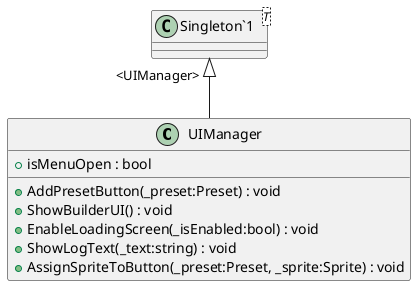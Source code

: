 @startuml
class UIManager {
    + isMenuOpen : bool
    + AddPresetButton(_preset:Preset) : void
    + ShowBuilderUI() : void
    + EnableLoadingScreen(_isEnabled:bool) : void
    + ShowLogText(_text:string) : void
    + AssignSpriteToButton(_preset:Preset, _sprite:Sprite) : void
}
class "Singleton`1"<T> {
}
"Singleton`1" "<UIManager>" <|-- UIManager
@enduml
